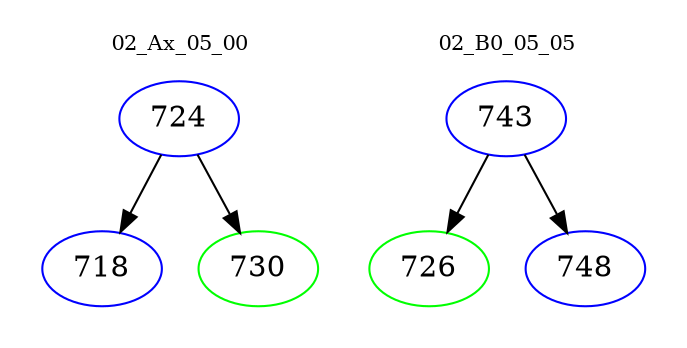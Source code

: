 digraph{
subgraph cluster_0 {
color = white
label = "02_Ax_05_00";
fontsize=10;
T0_724 [label="724", color="blue"]
T0_724 -> T0_718 [color="black"]
T0_718 [label="718", color="blue"]
T0_724 -> T0_730 [color="black"]
T0_730 [label="730", color="green"]
}
subgraph cluster_1 {
color = white
label = "02_B0_05_05";
fontsize=10;
T1_743 [label="743", color="blue"]
T1_743 -> T1_726 [color="black"]
T1_726 [label="726", color="green"]
T1_743 -> T1_748 [color="black"]
T1_748 [label="748", color="blue"]
}
}
